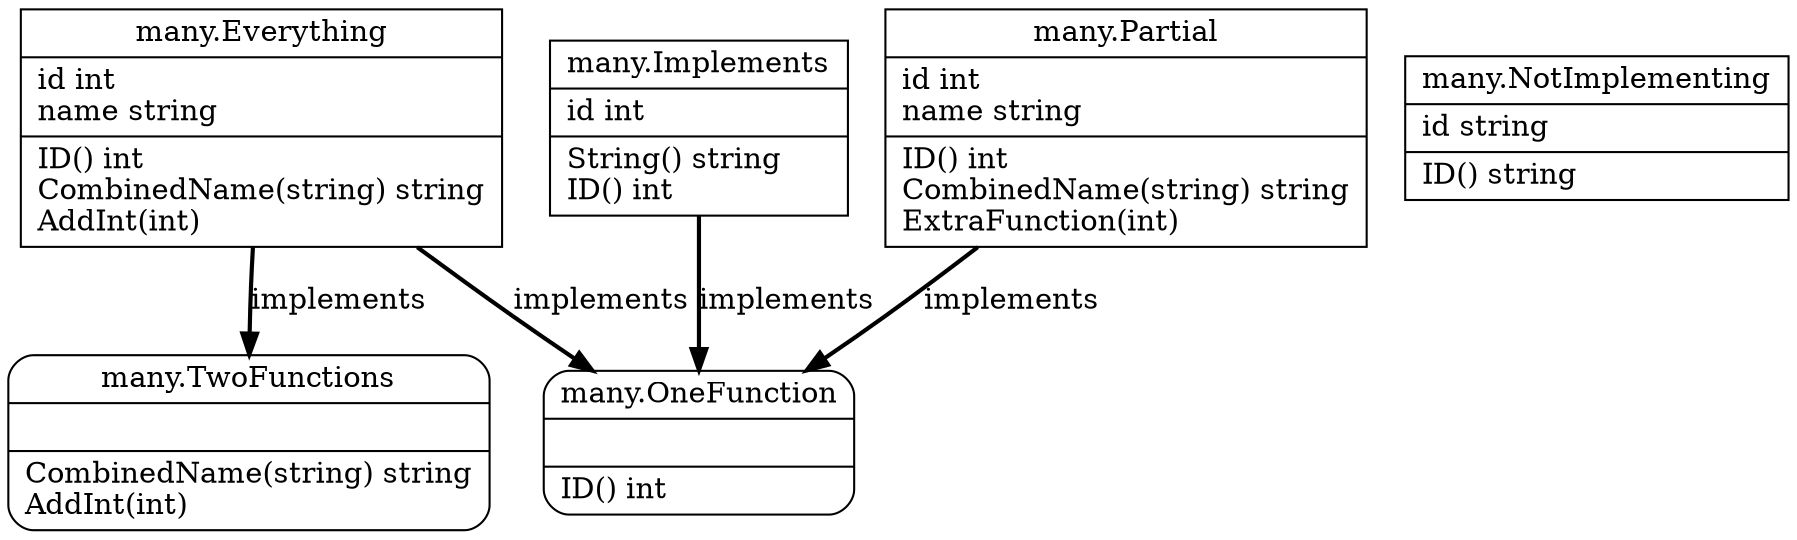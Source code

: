 digraph many_files {
	many_SEL_Everything->many_SEL_TwoFunctions[ label=implements, style=bold ];
	many_SEL_Everything->many_SEL_OneFunction[ label=implements, style=bold ];
	many_SEL_Implements->many_SEL_OneFunction[ label=implements, style=bold ];
	many_SEL_Partial->many_SEL_OneFunction[ label=implements, style=bold ];
	many_SEL_Everything [ label="{many.Everything|id int\lname string\l|ID() int\lCombinedName(string) string\lAddInt(int) \l}", shape=record ];
	many_SEL_Implements [ label="{many.Implements|id int\l|String() string\lID() int\l}", shape=record ];
	many_SEL_NotImplementing [ label="{many.NotImplementing|id string\l|ID() string\l}", shape=record ];
	many_SEL_OneFunction [ label="{many.OneFunction||ID() int\l}", shape=Mrecord ];
	many_SEL_Partial [ label="{many.Partial|id int\lname string\l|ID() int\lCombinedName(string) string\lExtraFunction(int) \l}", shape=record ];
	many_SEL_TwoFunctions [ label="{many.TwoFunctions||CombinedName(string) string\lAddInt(int) \l}", shape=Mrecord ];

}

